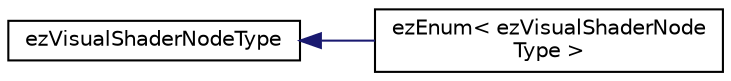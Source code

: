digraph "Graphical Class Hierarchy"
{
 // LATEX_PDF_SIZE
  edge [fontname="Helvetica",fontsize="10",labelfontname="Helvetica",labelfontsize="10"];
  node [fontname="Helvetica",fontsize="10",shape=record];
  rankdir="LR";
  Node0 [label="ezVisualShaderNodeType",height=0.2,width=0.4,color="black", fillcolor="white", style="filled",URL="$d3/da3/structez_visual_shader_node_type.htm",tooltip=" "];
  Node0 -> Node1 [dir="back",color="midnightblue",fontsize="10",style="solid",fontname="Helvetica"];
  Node1 [label="ezEnum\< ezVisualShaderNode\lType \>",height=0.2,width=0.4,color="black", fillcolor="white", style="filled",URL="$d6/dd9/structez_enum.htm",tooltip=" "];
}
